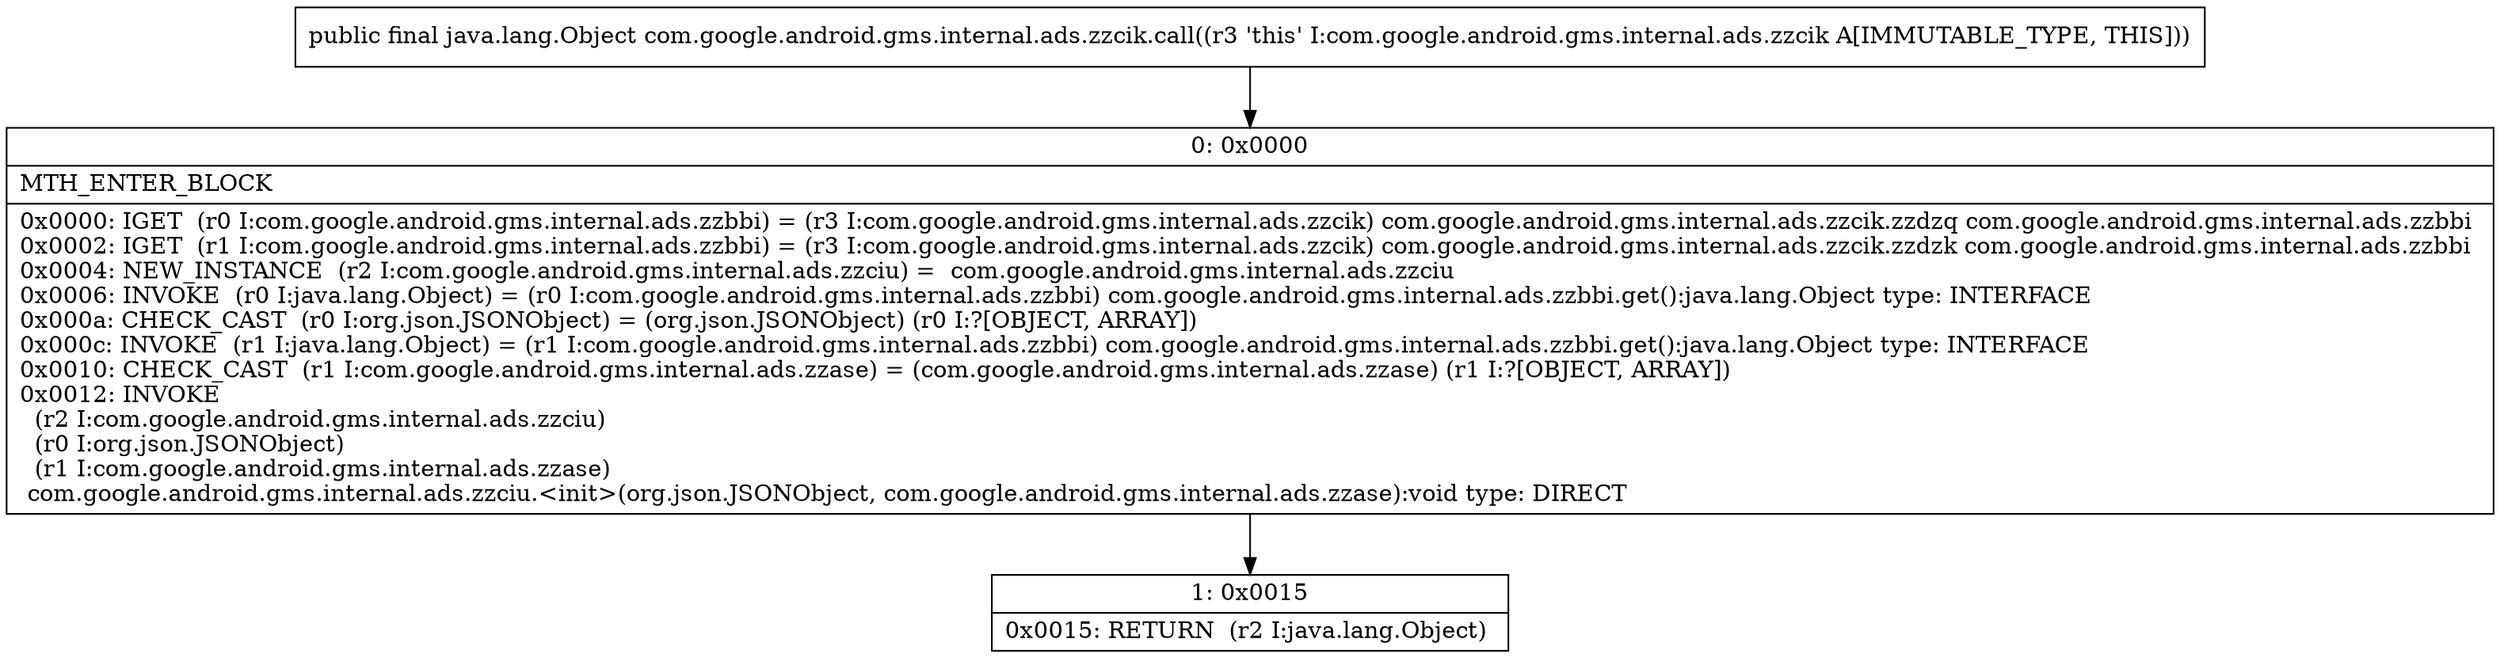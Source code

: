 digraph "CFG forcom.google.android.gms.internal.ads.zzcik.call()Ljava\/lang\/Object;" {
Node_0 [shape=record,label="{0\:\ 0x0000|MTH_ENTER_BLOCK\l|0x0000: IGET  (r0 I:com.google.android.gms.internal.ads.zzbbi) = (r3 I:com.google.android.gms.internal.ads.zzcik) com.google.android.gms.internal.ads.zzcik.zzdzq com.google.android.gms.internal.ads.zzbbi \l0x0002: IGET  (r1 I:com.google.android.gms.internal.ads.zzbbi) = (r3 I:com.google.android.gms.internal.ads.zzcik) com.google.android.gms.internal.ads.zzcik.zzdzk com.google.android.gms.internal.ads.zzbbi \l0x0004: NEW_INSTANCE  (r2 I:com.google.android.gms.internal.ads.zzciu) =  com.google.android.gms.internal.ads.zzciu \l0x0006: INVOKE  (r0 I:java.lang.Object) = (r0 I:com.google.android.gms.internal.ads.zzbbi) com.google.android.gms.internal.ads.zzbbi.get():java.lang.Object type: INTERFACE \l0x000a: CHECK_CAST  (r0 I:org.json.JSONObject) = (org.json.JSONObject) (r0 I:?[OBJECT, ARRAY]) \l0x000c: INVOKE  (r1 I:java.lang.Object) = (r1 I:com.google.android.gms.internal.ads.zzbbi) com.google.android.gms.internal.ads.zzbbi.get():java.lang.Object type: INTERFACE \l0x0010: CHECK_CAST  (r1 I:com.google.android.gms.internal.ads.zzase) = (com.google.android.gms.internal.ads.zzase) (r1 I:?[OBJECT, ARRAY]) \l0x0012: INVOKE  \l  (r2 I:com.google.android.gms.internal.ads.zzciu)\l  (r0 I:org.json.JSONObject)\l  (r1 I:com.google.android.gms.internal.ads.zzase)\l com.google.android.gms.internal.ads.zzciu.\<init\>(org.json.JSONObject, com.google.android.gms.internal.ads.zzase):void type: DIRECT \l}"];
Node_1 [shape=record,label="{1\:\ 0x0015|0x0015: RETURN  (r2 I:java.lang.Object) \l}"];
MethodNode[shape=record,label="{public final java.lang.Object com.google.android.gms.internal.ads.zzcik.call((r3 'this' I:com.google.android.gms.internal.ads.zzcik A[IMMUTABLE_TYPE, THIS])) }"];
MethodNode -> Node_0;
Node_0 -> Node_1;
}

